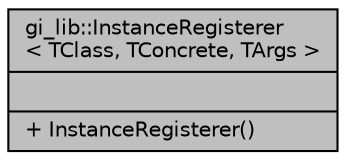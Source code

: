 digraph "gi_lib::InstanceRegisterer&lt; TClass, TConcrete, TArgs &gt;"
{
  edge [fontname="Helvetica",fontsize="10",labelfontname="Helvetica",labelfontsize="10"];
  node [fontname="Helvetica",fontsize="10",shape=record];
  Node1 [label="{gi_lib::InstanceRegisterer\l\< TClass, TConcrete, TArgs \>\n||+ InstanceRegisterer()\l}",height=0.2,width=0.4,color="black", fillcolor="grey75", style="filled", fontcolor="black"];
}
